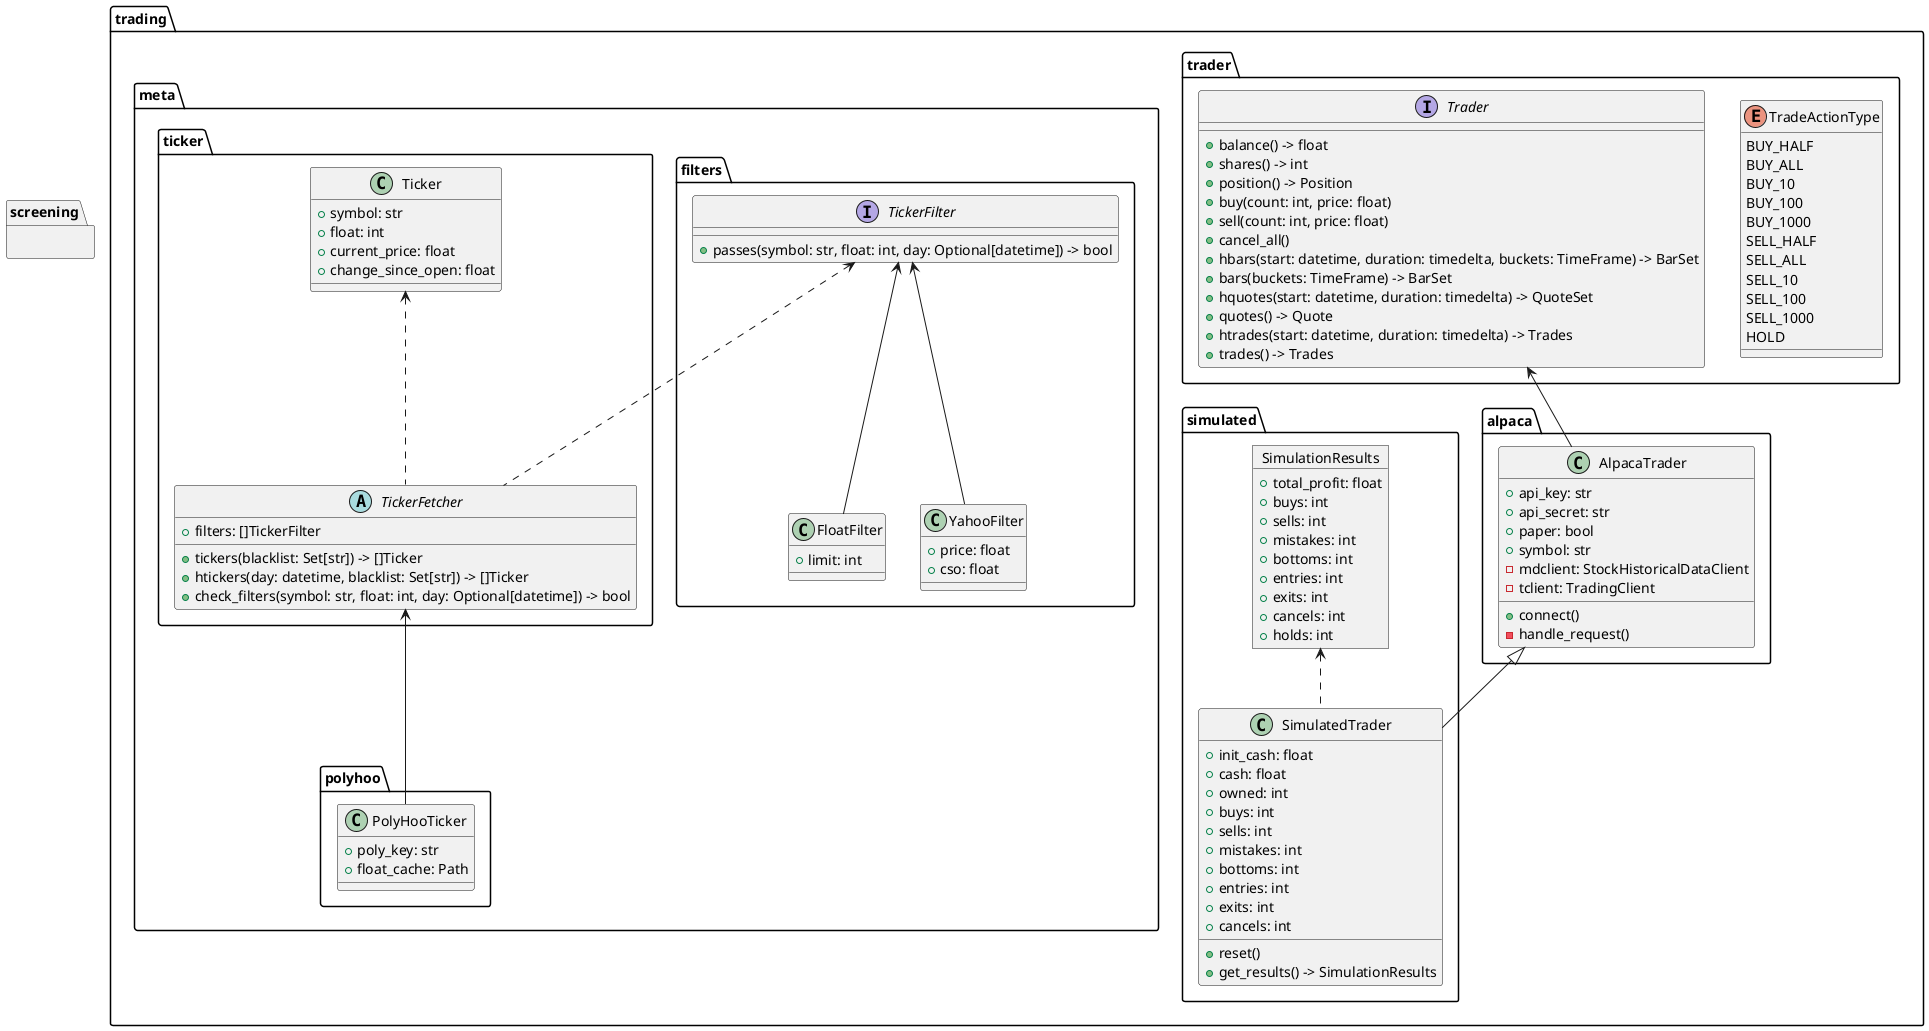 @startuml object_model
package trading {
    package trader {
        enum TradeActionType {
            BUY_HALF
            BUY_ALL
            BUY_10
            BUY_100
            BUY_1000
            SELL_HALF
            SELL_ALL
            SELL_10
            SELL_100
            SELL_1000
            HOLD
        }

        interface Trader {
            + balance() -> float
            + shares() -> int
            + position() -> Position
            + buy(count: int, price: float)
            + sell(count: int, price: float)
            + cancel_all()
            + hbars(start: datetime, duration: timedelta, buckets: TimeFrame) -> BarSet
            + bars(buckets: TimeFrame) -> BarSet
            + hquotes(start: datetime, duration: timedelta) -> QuoteSet
            + quotes() -> Quote
            + htrades(start: datetime, duration: timedelta) -> Trades
            + trades() -> Trades
        }
    }

    package alpaca {
        class AlpacaTrader {
            + api_key: str
            + api_secret: str
            + paper: bool
            + symbol: str
            - mdclient: StockHistoricalDataClient
            - tclient: TradingClient

            + connect()
            - handle_request()
        }

        Trader <-- AlpacaTrader
    }

    package simulated {
        object SimulationResults {
            + total_profit: float
            + buys: int
            + sells: int
            + mistakes: int
            + bottoms: int
            + entries: int
            + exits: int
            + cancels: int
            + holds: int
        }

        class SimulatedTrader {
            + init_cash: float
            + cash: float
            + owned: int
            + buys: int
            + sells: int
            + mistakes: int
            + bottoms: int
            + entries: int
            + exits: int
            + cancels: int

            + reset()
            + get_results() -> SimulationResults
        }

        AlpacaTrader <|-- SimulatedTrader
        SimulationResults <.. SimulatedTrader
    }

    package meta {
        package filters {
            interface TickerFilter {
                +passes(symbol: str, float: int, day: Optional[datetime]) -> bool
            }

            class FloatFilter {
                + limit: int
            }

            TickerFilter <-- FloatFilter

            class YahooFilter {
                + price: float
                + cso: float
            }

            TickerFilter <-- YahooFilter
        }
        package ticker {
            class Ticker {
                + symbol: str
                + float: int
                + current_price: float
                + change_since_open: float
            }

            abstract class TickerFetcher {
                + filters: []TickerFilter
                + tickers(blacklist: Set[str]) -> []Ticker
                + htickers(day: datetime, blacklist: Set[str]) -> []Ticker
                + check_filters(symbol: str, float: int, day: Optional[datetime]) -> bool
            }

            TickerFilter <.. TickerFetcher
            Ticker <.. TickerFetcher
        }

        package polyhoo {
            class PolyHooTicker {
                + poly_key: str
                + float_cache: Path
            }

            TickerFetcher <-- PolyHooTicker
        }
    }
}

package screening {
}
@enduml